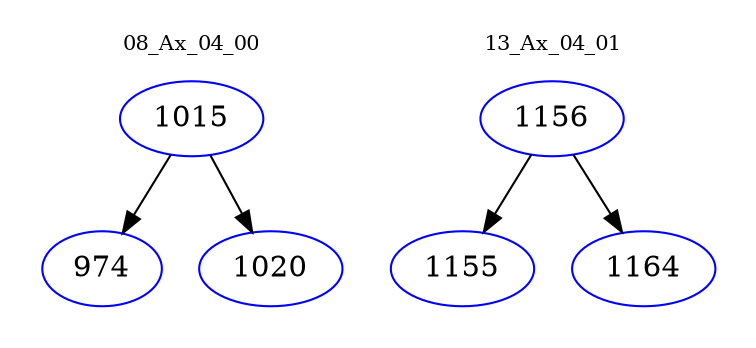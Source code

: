 digraph{
subgraph cluster_0 {
color = white
label = "08_Ax_04_00";
fontsize=10;
T0_1015 [label="1015", color="blue"]
T0_1015 -> T0_974 [color="black"]
T0_974 [label="974", color="blue"]
T0_1015 -> T0_1020 [color="black"]
T0_1020 [label="1020", color="blue"]
}
subgraph cluster_1 {
color = white
label = "13_Ax_04_01";
fontsize=10;
T1_1156 [label="1156", color="blue"]
T1_1156 -> T1_1155 [color="black"]
T1_1155 [label="1155", color="blue"]
T1_1156 -> T1_1164 [color="black"]
T1_1164 [label="1164", color="blue"]
}
}
